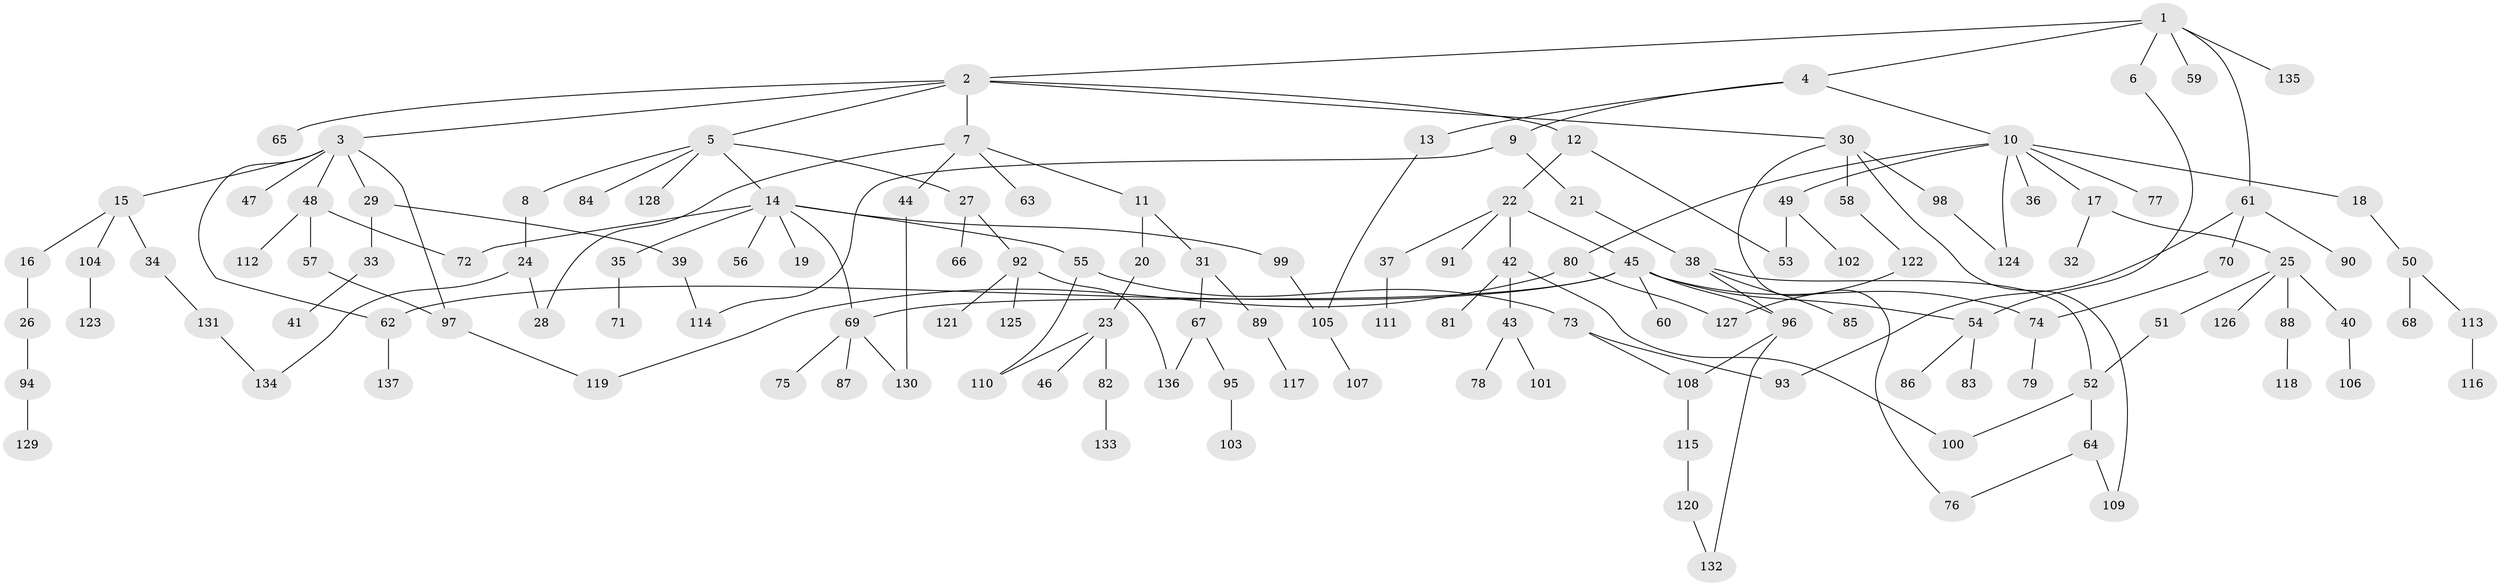 // Generated by graph-tools (version 1.1) at 2025/34/03/09/25 02:34:27]
// undirected, 137 vertices, 161 edges
graph export_dot {
graph [start="1"]
  node [color=gray90,style=filled];
  1;
  2;
  3;
  4;
  5;
  6;
  7;
  8;
  9;
  10;
  11;
  12;
  13;
  14;
  15;
  16;
  17;
  18;
  19;
  20;
  21;
  22;
  23;
  24;
  25;
  26;
  27;
  28;
  29;
  30;
  31;
  32;
  33;
  34;
  35;
  36;
  37;
  38;
  39;
  40;
  41;
  42;
  43;
  44;
  45;
  46;
  47;
  48;
  49;
  50;
  51;
  52;
  53;
  54;
  55;
  56;
  57;
  58;
  59;
  60;
  61;
  62;
  63;
  64;
  65;
  66;
  67;
  68;
  69;
  70;
  71;
  72;
  73;
  74;
  75;
  76;
  77;
  78;
  79;
  80;
  81;
  82;
  83;
  84;
  85;
  86;
  87;
  88;
  89;
  90;
  91;
  92;
  93;
  94;
  95;
  96;
  97;
  98;
  99;
  100;
  101;
  102;
  103;
  104;
  105;
  106;
  107;
  108;
  109;
  110;
  111;
  112;
  113;
  114;
  115;
  116;
  117;
  118;
  119;
  120;
  121;
  122;
  123;
  124;
  125;
  126;
  127;
  128;
  129;
  130;
  131;
  132;
  133;
  134;
  135;
  136;
  137;
  1 -- 2;
  1 -- 4;
  1 -- 6;
  1 -- 59;
  1 -- 61;
  1 -- 135;
  2 -- 3;
  2 -- 5;
  2 -- 7;
  2 -- 12;
  2 -- 30;
  2 -- 65;
  3 -- 15;
  3 -- 29;
  3 -- 47;
  3 -- 48;
  3 -- 62;
  3 -- 97;
  4 -- 9;
  4 -- 10;
  4 -- 13;
  5 -- 8;
  5 -- 14;
  5 -- 27;
  5 -- 84;
  5 -- 128;
  6 -- 54;
  7 -- 11;
  7 -- 28;
  7 -- 44;
  7 -- 63;
  8 -- 24;
  9 -- 21;
  9 -- 114;
  10 -- 17;
  10 -- 18;
  10 -- 36;
  10 -- 49;
  10 -- 77;
  10 -- 80;
  10 -- 124;
  11 -- 20;
  11 -- 31;
  12 -- 22;
  12 -- 53;
  13 -- 105;
  14 -- 19;
  14 -- 35;
  14 -- 55;
  14 -- 56;
  14 -- 72;
  14 -- 99;
  14 -- 69;
  15 -- 16;
  15 -- 34;
  15 -- 104;
  16 -- 26;
  17 -- 25;
  17 -- 32;
  18 -- 50;
  20 -- 23;
  21 -- 38;
  22 -- 37;
  22 -- 42;
  22 -- 45;
  22 -- 91;
  23 -- 46;
  23 -- 82;
  23 -- 110;
  24 -- 134;
  24 -- 28;
  25 -- 40;
  25 -- 51;
  25 -- 88;
  25 -- 126;
  26 -- 94;
  27 -- 66;
  27 -- 92;
  29 -- 33;
  29 -- 39;
  30 -- 58;
  30 -- 76;
  30 -- 98;
  30 -- 109;
  31 -- 67;
  31 -- 89;
  33 -- 41;
  34 -- 131;
  35 -- 71;
  37 -- 111;
  38 -- 52;
  38 -- 85;
  38 -- 96;
  39 -- 114;
  40 -- 106;
  42 -- 43;
  42 -- 81;
  42 -- 100;
  43 -- 78;
  43 -- 101;
  44 -- 130;
  45 -- 54;
  45 -- 60;
  45 -- 69;
  45 -- 74;
  45 -- 96;
  45 -- 62;
  48 -- 57;
  48 -- 112;
  48 -- 72;
  49 -- 53;
  49 -- 102;
  50 -- 68;
  50 -- 113;
  51 -- 52;
  52 -- 64;
  52 -- 100;
  54 -- 83;
  54 -- 86;
  55 -- 73;
  55 -- 110;
  57 -- 97;
  58 -- 122;
  61 -- 70;
  61 -- 90;
  61 -- 93;
  62 -- 137;
  64 -- 109;
  64 -- 76;
  67 -- 95;
  67 -- 136;
  69 -- 75;
  69 -- 87;
  69 -- 130;
  70 -- 74;
  73 -- 108;
  73 -- 93;
  74 -- 79;
  80 -- 127;
  80 -- 119;
  82 -- 133;
  88 -- 118;
  89 -- 117;
  92 -- 121;
  92 -- 125;
  92 -- 136;
  94 -- 129;
  95 -- 103;
  96 -- 108;
  96 -- 132;
  97 -- 119;
  98 -- 124;
  99 -- 105;
  104 -- 123;
  105 -- 107;
  108 -- 115;
  113 -- 116;
  115 -- 120;
  120 -- 132;
  122 -- 127;
  131 -- 134;
}
